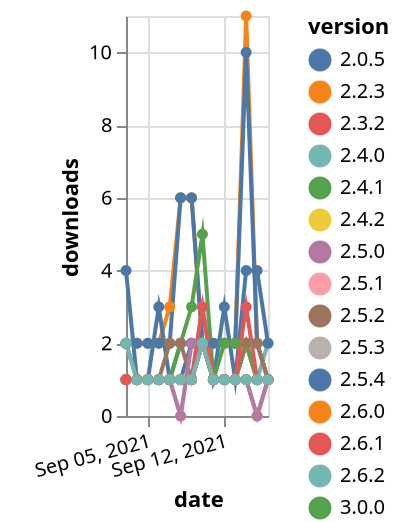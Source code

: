 {"$schema": "https://vega.github.io/schema/vega-lite/v5.json", "description": "A simple bar chart with embedded data.", "data": {"values": [{"date": "2021-09-03", "total": 116, "delta": 2, "version": "3.2.1"}, {"date": "2021-09-04", "total": 117, "delta": 1, "version": "3.2.1"}, {"date": "2021-09-05", "total": 118, "delta": 1, "version": "3.2.1"}, {"date": "2021-09-06", "total": 119, "delta": 1, "version": "3.2.1"}, {"date": "2021-09-07", "total": 120, "delta": 1, "version": "3.2.1"}, {"date": "2021-09-08", "total": 121, "delta": 1, "version": "3.2.1"}, {"date": "2021-09-09", "total": 122, "delta": 1, "version": "3.2.1"}, {"date": "2021-09-10", "total": 124, "delta": 2, "version": "3.2.1"}, {"date": "2021-09-11", "total": 125, "delta": 1, "version": "3.2.1"}, {"date": "2021-09-12", "total": 126, "delta": 1, "version": "3.2.1"}, {"date": "2021-09-13", "total": 127, "delta": 1, "version": "3.2.1"}, {"date": "2021-09-14", "total": 128, "delta": 1, "version": "3.2.1"}, {"date": "2021-09-15", "total": 128, "delta": 0, "version": "3.2.1"}, {"date": "2021-09-16", "total": 129, "delta": 1, "version": "3.2.1"}, {"date": "2021-09-03", "total": 268, "delta": 1, "version": "2.4.0"}, {"date": "2021-09-04", "total": 269, "delta": 1, "version": "2.4.0"}, {"date": "2021-09-05", "total": 270, "delta": 1, "version": "2.4.0"}, {"date": "2021-09-06", "total": 271, "delta": 1, "version": "2.4.0"}, {"date": "2021-09-07", "total": 272, "delta": 1, "version": "2.4.0"}, {"date": "2021-09-08", "total": 273, "delta": 1, "version": "2.4.0"}, {"date": "2021-09-09", "total": 274, "delta": 1, "version": "2.4.0"}, {"date": "2021-09-10", "total": 277, "delta": 3, "version": "2.4.0"}, {"date": "2021-09-11", "total": 278, "delta": 1, "version": "2.4.0"}, {"date": "2021-09-12", "total": 279, "delta": 1, "version": "2.4.0"}, {"date": "2021-09-13", "total": 280, "delta": 1, "version": "2.4.0"}, {"date": "2021-09-14", "total": 282, "delta": 2, "version": "2.4.0"}, {"date": "2021-09-15", "total": 283, "delta": 1, "version": "2.4.0"}, {"date": "2021-09-16", "total": 285, "delta": 2, "version": "2.4.0"}, {"date": "2021-09-03", "total": 155, "delta": 1, "version": "2.6.1"}, {"date": "2021-09-04", "total": 156, "delta": 1, "version": "2.6.1"}, {"date": "2021-09-05", "total": 157, "delta": 1, "version": "2.6.1"}, {"date": "2021-09-06", "total": 158, "delta": 1, "version": "2.6.1"}, {"date": "2021-09-07", "total": 159, "delta": 1, "version": "2.6.1"}, {"date": "2021-09-08", "total": 160, "delta": 1, "version": "2.6.1"}, {"date": "2021-09-09", "total": 161, "delta": 1, "version": "2.6.1"}, {"date": "2021-09-10", "total": 163, "delta": 2, "version": "2.6.1"}, {"date": "2021-09-11", "total": 164, "delta": 1, "version": "2.6.1"}, {"date": "2021-09-12", "total": 165, "delta": 1, "version": "2.6.1"}, {"date": "2021-09-13", "total": 166, "delta": 1, "version": "2.6.1"}, {"date": "2021-09-14", "total": 167, "delta": 1, "version": "2.6.1"}, {"date": "2021-09-15", "total": 168, "delta": 1, "version": "2.6.1"}, {"date": "2021-09-16", "total": 169, "delta": 1, "version": "2.6.1"}, {"date": "2021-09-03", "total": 3213, "delta": 2, "version": "2.2.3"}, {"date": "2021-09-04", "total": 3215, "delta": 2, "version": "2.2.3"}, {"date": "2021-09-05", "total": 3217, "delta": 2, "version": "2.2.3"}, {"date": "2021-09-06", "total": 3219, "delta": 2, "version": "2.2.3"}, {"date": "2021-09-07", "total": 3222, "delta": 3, "version": "2.2.3"}, {"date": "2021-09-08", "total": 3228, "delta": 6, "version": "2.2.3"}, {"date": "2021-09-09", "total": 3234, "delta": 6, "version": "2.2.3"}, {"date": "2021-09-10", "total": 3236, "delta": 2, "version": "2.2.3"}, {"date": "2021-09-11", "total": 3238, "delta": 2, "version": "2.2.3"}, {"date": "2021-09-12", "total": 3240, "delta": 2, "version": "2.2.3"}, {"date": "2021-09-13", "total": 3242, "delta": 2, "version": "2.2.3"}, {"date": "2021-09-14", "total": 3253, "delta": 11, "version": "2.2.3"}, {"date": "2021-09-15", "total": 3255, "delta": 2, "version": "2.2.3"}, {"date": "2021-09-16", "total": 3256, "delta": 1, "version": "2.2.3"}, {"date": "2021-09-03", "total": 139, "delta": 1, "version": "3.1.1"}, {"date": "2021-09-04", "total": 140, "delta": 1, "version": "3.1.1"}, {"date": "2021-09-05", "total": 141, "delta": 1, "version": "3.1.1"}, {"date": "2021-09-06", "total": 142, "delta": 1, "version": "3.1.1"}, {"date": "2021-09-07", "total": 143, "delta": 1, "version": "3.1.1"}, {"date": "2021-09-08", "total": 143, "delta": 0, "version": "3.1.1"}, {"date": "2021-09-09", "total": 145, "delta": 2, "version": "3.1.1"}, {"date": "2021-09-10", "total": 147, "delta": 2, "version": "3.1.1"}, {"date": "2021-09-11", "total": 148, "delta": 1, "version": "3.1.1"}, {"date": "2021-09-12", "total": 149, "delta": 1, "version": "3.1.1"}, {"date": "2021-09-13", "total": 150, "delta": 1, "version": "3.1.1"}, {"date": "2021-09-14", "total": 151, "delta": 1, "version": "3.1.1"}, {"date": "2021-09-15", "total": 151, "delta": 0, "version": "3.1.1"}, {"date": "2021-09-16", "total": 152, "delta": 1, "version": "3.1.1"}, {"date": "2021-09-03", "total": 165, "delta": 1, "version": "2.5.1"}, {"date": "2021-09-04", "total": 166, "delta": 1, "version": "2.5.1"}, {"date": "2021-09-05", "total": 167, "delta": 1, "version": "2.5.1"}, {"date": "2021-09-06", "total": 168, "delta": 1, "version": "2.5.1"}, {"date": "2021-09-07", "total": 169, "delta": 1, "version": "2.5.1"}, {"date": "2021-09-08", "total": 170, "delta": 1, "version": "2.5.1"}, {"date": "2021-09-09", "total": 171, "delta": 1, "version": "2.5.1"}, {"date": "2021-09-10", "total": 173, "delta": 2, "version": "2.5.1"}, {"date": "2021-09-11", "total": 174, "delta": 1, "version": "2.5.1"}, {"date": "2021-09-12", "total": 175, "delta": 1, "version": "2.5.1"}, {"date": "2021-09-13", "total": 176, "delta": 1, "version": "2.5.1"}, {"date": "2021-09-14", "total": 178, "delta": 2, "version": "2.5.1"}, {"date": "2021-09-15", "total": 179, "delta": 1, "version": "2.5.1"}, {"date": "2021-09-16", "total": 180, "delta": 1, "version": "2.5.1"}, {"date": "2021-09-03", "total": 175, "delta": 1, "version": "2.5.3"}, {"date": "2021-09-04", "total": 176, "delta": 1, "version": "2.5.3"}, {"date": "2021-09-05", "total": 177, "delta": 1, "version": "2.5.3"}, {"date": "2021-09-06", "total": 178, "delta": 1, "version": "2.5.3"}, {"date": "2021-09-07", "total": 179, "delta": 1, "version": "2.5.3"}, {"date": "2021-09-08", "total": 180, "delta": 1, "version": "2.5.3"}, {"date": "2021-09-09", "total": 181, "delta": 1, "version": "2.5.3"}, {"date": "2021-09-10", "total": 183, "delta": 2, "version": "2.5.3"}, {"date": "2021-09-11", "total": 184, "delta": 1, "version": "2.5.3"}, {"date": "2021-09-12", "total": 185, "delta": 1, "version": "2.5.3"}, {"date": "2021-09-13", "total": 186, "delta": 1, "version": "2.5.3"}, {"date": "2021-09-14", "total": 188, "delta": 2, "version": "2.5.3"}, {"date": "2021-09-15", "total": 189, "delta": 1, "version": "2.5.3"}, {"date": "2021-09-16", "total": 190, "delta": 1, "version": "2.5.3"}, {"date": "2021-09-03", "total": 167, "delta": 1, "version": "2.5.2"}, {"date": "2021-09-04", "total": 168, "delta": 1, "version": "2.5.2"}, {"date": "2021-09-05", "total": 169, "delta": 1, "version": "2.5.2"}, {"date": "2021-09-06", "total": 170, "delta": 1, "version": "2.5.2"}, {"date": "2021-09-07", "total": 171, "delta": 1, "version": "2.5.2"}, {"date": "2021-09-08", "total": 172, "delta": 1, "version": "2.5.2"}, {"date": "2021-09-09", "total": 173, "delta": 1, "version": "2.5.2"}, {"date": "2021-09-10", "total": 175, "delta": 2, "version": "2.5.2"}, {"date": "2021-09-11", "total": 176, "delta": 1, "version": "2.5.2"}, {"date": "2021-09-12", "total": 177, "delta": 1, "version": "2.5.2"}, {"date": "2021-09-13", "total": 178, "delta": 1, "version": "2.5.2"}, {"date": "2021-09-14", "total": 180, "delta": 2, "version": "2.5.2"}, {"date": "2021-09-15", "total": 181, "delta": 1, "version": "2.5.2"}, {"date": "2021-09-16", "total": 182, "delta": 1, "version": "2.5.2"}, {"date": "2021-09-03", "total": 150, "delta": 1, "version": "2.6.0"}, {"date": "2021-09-04", "total": 151, "delta": 1, "version": "2.6.0"}, {"date": "2021-09-05", "total": 152, "delta": 1, "version": "2.6.0"}, {"date": "2021-09-06", "total": 153, "delta": 1, "version": "2.6.0"}, {"date": "2021-09-07", "total": 154, "delta": 1, "version": "2.6.0"}, {"date": "2021-09-08", "total": 155, "delta": 1, "version": "2.6.0"}, {"date": "2021-09-09", "total": 156, "delta": 1, "version": "2.6.0"}, {"date": "2021-09-10", "total": 158, "delta": 2, "version": "2.6.0"}, {"date": "2021-09-11", "total": 159, "delta": 1, "version": "2.6.0"}, {"date": "2021-09-12", "total": 160, "delta": 1, "version": "2.6.0"}, {"date": "2021-09-13", "total": 161, "delta": 1, "version": "2.6.0"}, {"date": "2021-09-14", "total": 162, "delta": 1, "version": "2.6.0"}, {"date": "2021-09-15", "total": 163, "delta": 1, "version": "2.6.0"}, {"date": "2021-09-16", "total": 164, "delta": 1, "version": "2.6.0"}, {"date": "2021-09-03", "total": 163, "delta": 4, "version": "3.2.2"}, {"date": "2021-09-04", "total": 164, "delta": 1, "version": "3.2.2"}, {"date": "2021-09-05", "total": 165, "delta": 1, "version": "3.2.2"}, {"date": "2021-09-06", "total": 168, "delta": 3, "version": "3.2.2"}, {"date": "2021-09-07", "total": 169, "delta": 1, "version": "3.2.2"}, {"date": "2021-09-08", "total": 170, "delta": 1, "version": "3.2.2"}, {"date": "2021-09-09", "total": 172, "delta": 2, "version": "3.2.2"}, {"date": "2021-09-10", "total": 174, "delta": 2, "version": "3.2.2"}, {"date": "2021-09-11", "total": 175, "delta": 1, "version": "3.2.2"}, {"date": "2021-09-12", "total": 178, "delta": 3, "version": "3.2.2"}, {"date": "2021-09-13", "total": 179, "delta": 1, "version": "3.2.2"}, {"date": "2021-09-14", "total": 183, "delta": 4, "version": "3.2.2"}, {"date": "2021-09-15", "total": 187, "delta": 4, "version": "3.2.2"}, {"date": "2021-09-16", "total": 189, "delta": 2, "version": "3.2.2"}, {"date": "2021-09-03", "total": 155, "delta": 1, "version": "3.0.1"}, {"date": "2021-09-04", "total": 156, "delta": 1, "version": "3.0.1"}, {"date": "2021-09-05", "total": 157, "delta": 1, "version": "3.0.1"}, {"date": "2021-09-06", "total": 158, "delta": 1, "version": "3.0.1"}, {"date": "2021-09-07", "total": 159, "delta": 1, "version": "3.0.1"}, {"date": "2021-09-08", "total": 160, "delta": 1, "version": "3.0.1"}, {"date": "2021-09-09", "total": 161, "delta": 1, "version": "3.0.1"}, {"date": "2021-09-10", "total": 163, "delta": 2, "version": "3.0.1"}, {"date": "2021-09-11", "total": 164, "delta": 1, "version": "3.0.1"}, {"date": "2021-09-12", "total": 165, "delta": 1, "version": "3.0.1"}, {"date": "2021-09-13", "total": 166, "delta": 1, "version": "3.0.1"}, {"date": "2021-09-14", "total": 167, "delta": 1, "version": "3.0.1"}, {"date": "2021-09-15", "total": 168, "delta": 1, "version": "3.0.1"}, {"date": "2021-09-16", "total": 169, "delta": 1, "version": "3.0.1"}, {"date": "2021-09-03", "total": 3050, "delta": 2, "version": "2.0.5"}, {"date": "2021-09-04", "total": 3052, "delta": 2, "version": "2.0.5"}, {"date": "2021-09-05", "total": 3054, "delta": 2, "version": "2.0.5"}, {"date": "2021-09-06", "total": 3056, "delta": 2, "version": "2.0.5"}, {"date": "2021-09-07", "total": 3058, "delta": 2, "version": "2.0.5"}, {"date": "2021-09-08", "total": 3064, "delta": 6, "version": "2.0.5"}, {"date": "2021-09-09", "total": 3070, "delta": 6, "version": "2.0.5"}, {"date": "2021-09-10", "total": 3072, "delta": 2, "version": "2.0.5"}, {"date": "2021-09-11", "total": 3074, "delta": 2, "version": "2.0.5"}, {"date": "2021-09-12", "total": 3076, "delta": 2, "version": "2.0.5"}, {"date": "2021-09-13", "total": 3078, "delta": 2, "version": "2.0.5"}, {"date": "2021-09-14", "total": 3088, "delta": 10, "version": "2.0.5"}, {"date": "2021-09-15", "total": 3090, "delta": 2, "version": "2.0.5"}, {"date": "2021-09-16", "total": 3091, "delta": 1, "version": "2.0.5"}, {"date": "2021-09-03", "total": 167, "delta": 1, "version": "2.5.0"}, {"date": "2021-09-04", "total": 168, "delta": 1, "version": "2.5.0"}, {"date": "2021-09-05", "total": 169, "delta": 1, "version": "2.5.0"}, {"date": "2021-09-06", "total": 170, "delta": 1, "version": "2.5.0"}, {"date": "2021-09-07", "total": 171, "delta": 1, "version": "2.5.0"}, {"date": "2021-09-08", "total": 172, "delta": 1, "version": "2.5.0"}, {"date": "2021-09-09", "total": 173, "delta": 1, "version": "2.5.0"}, {"date": "2021-09-10", "total": 175, "delta": 2, "version": "2.5.0"}, {"date": "2021-09-11", "total": 176, "delta": 1, "version": "2.5.0"}, {"date": "2021-09-12", "total": 177, "delta": 1, "version": "2.5.0"}, {"date": "2021-09-13", "total": 178, "delta": 1, "version": "2.5.0"}, {"date": "2021-09-14", "total": 180, "delta": 2, "version": "2.5.0"}, {"date": "2021-09-15", "total": 181, "delta": 1, "version": "2.5.0"}, {"date": "2021-09-16", "total": 182, "delta": 1, "version": "2.5.0"}, {"date": "2021-09-03", "total": 326, "delta": 1, "version": "2.5.4"}, {"date": "2021-09-04", "total": 327, "delta": 1, "version": "2.5.4"}, {"date": "2021-09-05", "total": 328, "delta": 1, "version": "2.5.4"}, {"date": "2021-09-06", "total": 329, "delta": 1, "version": "2.5.4"}, {"date": "2021-09-07", "total": 330, "delta": 1, "version": "2.5.4"}, {"date": "2021-09-08", "total": 332, "delta": 2, "version": "2.5.4"}, {"date": "2021-09-09", "total": 334, "delta": 2, "version": "2.5.4"}, {"date": "2021-09-10", "total": 336, "delta": 2, "version": "2.5.4"}, {"date": "2021-09-11", "total": 337, "delta": 1, "version": "2.5.4"}, {"date": "2021-09-12", "total": 338, "delta": 1, "version": "2.5.4"}, {"date": "2021-09-13", "total": 339, "delta": 1, "version": "2.5.4"}, {"date": "2021-09-14", "total": 341, "delta": 2, "version": "2.5.4"}, {"date": "2021-09-15", "total": 342, "delta": 1, "version": "2.5.4"}, {"date": "2021-09-16", "total": 343, "delta": 1, "version": "2.5.4"}, {"date": "2021-09-03", "total": 168, "delta": 1, "version": "2.4.1"}, {"date": "2021-09-04", "total": 169, "delta": 1, "version": "2.4.1"}, {"date": "2021-09-05", "total": 170, "delta": 1, "version": "2.4.1"}, {"date": "2021-09-06", "total": 171, "delta": 1, "version": "2.4.1"}, {"date": "2021-09-07", "total": 172, "delta": 1, "version": "2.4.1"}, {"date": "2021-09-08", "total": 173, "delta": 1, "version": "2.4.1"}, {"date": "2021-09-09", "total": 174, "delta": 1, "version": "2.4.1"}, {"date": "2021-09-10", "total": 176, "delta": 2, "version": "2.4.1"}, {"date": "2021-09-11", "total": 177, "delta": 1, "version": "2.4.1"}, {"date": "2021-09-12", "total": 178, "delta": 1, "version": "2.4.1"}, {"date": "2021-09-13", "total": 179, "delta": 1, "version": "2.4.1"}, {"date": "2021-09-14", "total": 181, "delta": 2, "version": "2.4.1"}, {"date": "2021-09-15", "total": 182, "delta": 1, "version": "2.4.1"}, {"date": "2021-09-16", "total": 183, "delta": 1, "version": "2.4.1"}, {"date": "2021-09-03", "total": 183, "delta": 1, "version": "2.4.2"}, {"date": "2021-09-04", "total": 184, "delta": 1, "version": "2.4.2"}, {"date": "2021-09-05", "total": 185, "delta": 1, "version": "2.4.2"}, {"date": "2021-09-06", "total": 186, "delta": 1, "version": "2.4.2"}, {"date": "2021-09-07", "total": 187, "delta": 1, "version": "2.4.2"}, {"date": "2021-09-08", "total": 188, "delta": 1, "version": "2.4.2"}, {"date": "2021-09-09", "total": 189, "delta": 1, "version": "2.4.2"}, {"date": "2021-09-10", "total": 191, "delta": 2, "version": "2.4.2"}, {"date": "2021-09-11", "total": 192, "delta": 1, "version": "2.4.2"}, {"date": "2021-09-12", "total": 193, "delta": 1, "version": "2.4.2"}, {"date": "2021-09-13", "total": 194, "delta": 1, "version": "2.4.2"}, {"date": "2021-09-14", "total": 196, "delta": 2, "version": "2.4.2"}, {"date": "2021-09-15", "total": 197, "delta": 1, "version": "2.4.2"}, {"date": "2021-09-16", "total": 198, "delta": 1, "version": "2.4.2"}, {"date": "2021-09-03", "total": 380, "delta": 2, "version": "3.0.0"}, {"date": "2021-09-04", "total": 381, "delta": 1, "version": "3.0.0"}, {"date": "2021-09-05", "total": 382, "delta": 1, "version": "3.0.0"}, {"date": "2021-09-06", "total": 383, "delta": 1, "version": "3.0.0"}, {"date": "2021-09-07", "total": 384, "delta": 1, "version": "3.0.0"}, {"date": "2021-09-08", "total": 386, "delta": 2, "version": "3.0.0"}, {"date": "2021-09-09", "total": 389, "delta": 3, "version": "3.0.0"}, {"date": "2021-09-10", "total": 394, "delta": 5, "version": "3.0.0"}, {"date": "2021-09-11", "total": 395, "delta": 1, "version": "3.0.0"}, {"date": "2021-09-12", "total": 397, "delta": 2, "version": "3.0.0"}, {"date": "2021-09-13", "total": 399, "delta": 2, "version": "3.0.0"}, {"date": "2021-09-14", "total": 401, "delta": 2, "version": "3.0.0"}, {"date": "2021-09-15", "total": 402, "delta": 1, "version": "3.0.0"}, {"date": "2021-09-16", "total": 403, "delta": 1, "version": "3.0.0"}, {"date": "2021-09-03", "total": 238, "delta": 1, "version": "3.2.0"}, {"date": "2021-09-04", "total": 239, "delta": 1, "version": "3.2.0"}, {"date": "2021-09-05", "total": 240, "delta": 1, "version": "3.2.0"}, {"date": "2021-09-06", "total": 241, "delta": 1, "version": "3.2.0"}, {"date": "2021-09-07", "total": 243, "delta": 2, "version": "3.2.0"}, {"date": "2021-09-08", "total": 245, "delta": 2, "version": "3.2.0"}, {"date": "2021-09-09", "total": 246, "delta": 1, "version": "3.2.0"}, {"date": "2021-09-10", "total": 248, "delta": 2, "version": "3.2.0"}, {"date": "2021-09-11", "total": 249, "delta": 1, "version": "3.2.0"}, {"date": "2021-09-12", "total": 250, "delta": 1, "version": "3.2.0"}, {"date": "2021-09-13", "total": 251, "delta": 1, "version": "3.2.0"}, {"date": "2021-09-14", "total": 253, "delta": 2, "version": "3.2.0"}, {"date": "2021-09-15", "total": 255, "delta": 2, "version": "3.2.0"}, {"date": "2021-09-16", "total": 256, "delta": 1, "version": "3.2.0"}, {"date": "2021-09-03", "total": 144, "delta": 1, "version": "3.1.0"}, {"date": "2021-09-04", "total": 145, "delta": 1, "version": "3.1.0"}, {"date": "2021-09-05", "total": 146, "delta": 1, "version": "3.1.0"}, {"date": "2021-09-06", "total": 147, "delta": 1, "version": "3.1.0"}, {"date": "2021-09-07", "total": 148, "delta": 1, "version": "3.1.0"}, {"date": "2021-09-08", "total": 148, "delta": 0, "version": "3.1.0"}, {"date": "2021-09-09", "total": 150, "delta": 2, "version": "3.1.0"}, {"date": "2021-09-10", "total": 152, "delta": 2, "version": "3.1.0"}, {"date": "2021-09-11", "total": 153, "delta": 1, "version": "3.1.0"}, {"date": "2021-09-12", "total": 154, "delta": 1, "version": "3.1.0"}, {"date": "2021-09-13", "total": 155, "delta": 1, "version": "3.1.0"}, {"date": "2021-09-14", "total": 156, "delta": 1, "version": "3.1.0"}, {"date": "2021-09-15", "total": 156, "delta": 0, "version": "3.1.0"}, {"date": "2021-09-16", "total": 157, "delta": 1, "version": "3.1.0"}, {"date": "2021-09-03", "total": 403, "delta": 1, "version": "2.3.2"}, {"date": "2021-09-04", "total": 404, "delta": 1, "version": "2.3.2"}, {"date": "2021-09-05", "total": 405, "delta": 1, "version": "2.3.2"}, {"date": "2021-09-06", "total": 406, "delta": 1, "version": "2.3.2"}, {"date": "2021-09-07", "total": 407, "delta": 1, "version": "2.3.2"}, {"date": "2021-09-08", "total": 408, "delta": 1, "version": "2.3.2"}, {"date": "2021-09-09", "total": 409, "delta": 1, "version": "2.3.2"}, {"date": "2021-09-10", "total": 412, "delta": 3, "version": "2.3.2"}, {"date": "2021-09-11", "total": 413, "delta": 1, "version": "2.3.2"}, {"date": "2021-09-12", "total": 414, "delta": 1, "version": "2.3.2"}, {"date": "2021-09-13", "total": 415, "delta": 1, "version": "2.3.2"}, {"date": "2021-09-14", "total": 418, "delta": 3, "version": "2.3.2"}, {"date": "2021-09-15", "total": 419, "delta": 1, "version": "2.3.2"}, {"date": "2021-09-16", "total": 420, "delta": 1, "version": "2.3.2"}, {"date": "2021-09-03", "total": 363, "delta": 2, "version": "2.6.2"}, {"date": "2021-09-04", "total": 364, "delta": 1, "version": "2.6.2"}, {"date": "2021-09-05", "total": 365, "delta": 1, "version": "2.6.2"}, {"date": "2021-09-06", "total": 366, "delta": 1, "version": "2.6.2"}, {"date": "2021-09-07", "total": 367, "delta": 1, "version": "2.6.2"}, {"date": "2021-09-08", "total": 368, "delta": 1, "version": "2.6.2"}, {"date": "2021-09-09", "total": 369, "delta": 1, "version": "2.6.2"}, {"date": "2021-09-10", "total": 371, "delta": 2, "version": "2.6.2"}, {"date": "2021-09-11", "total": 372, "delta": 1, "version": "2.6.2"}, {"date": "2021-09-12", "total": 373, "delta": 1, "version": "2.6.2"}, {"date": "2021-09-13", "total": 374, "delta": 1, "version": "2.6.2"}, {"date": "2021-09-14", "total": 375, "delta": 1, "version": "2.6.2"}, {"date": "2021-09-15", "total": 376, "delta": 1, "version": "2.6.2"}, {"date": "2021-09-16", "total": 377, "delta": 1, "version": "2.6.2"}]}, "width": "container", "mark": {"type": "line", "point": {"filled": true}}, "encoding": {"x": {"field": "date", "type": "temporal", "timeUnit": "yearmonthdate", "title": "date", "axis": {"labelAngle": -15}}, "y": {"field": "delta", "type": "quantitative", "title": "downloads"}, "color": {"field": "version", "type": "nominal"}, "tooltip": {"field": "delta"}}}